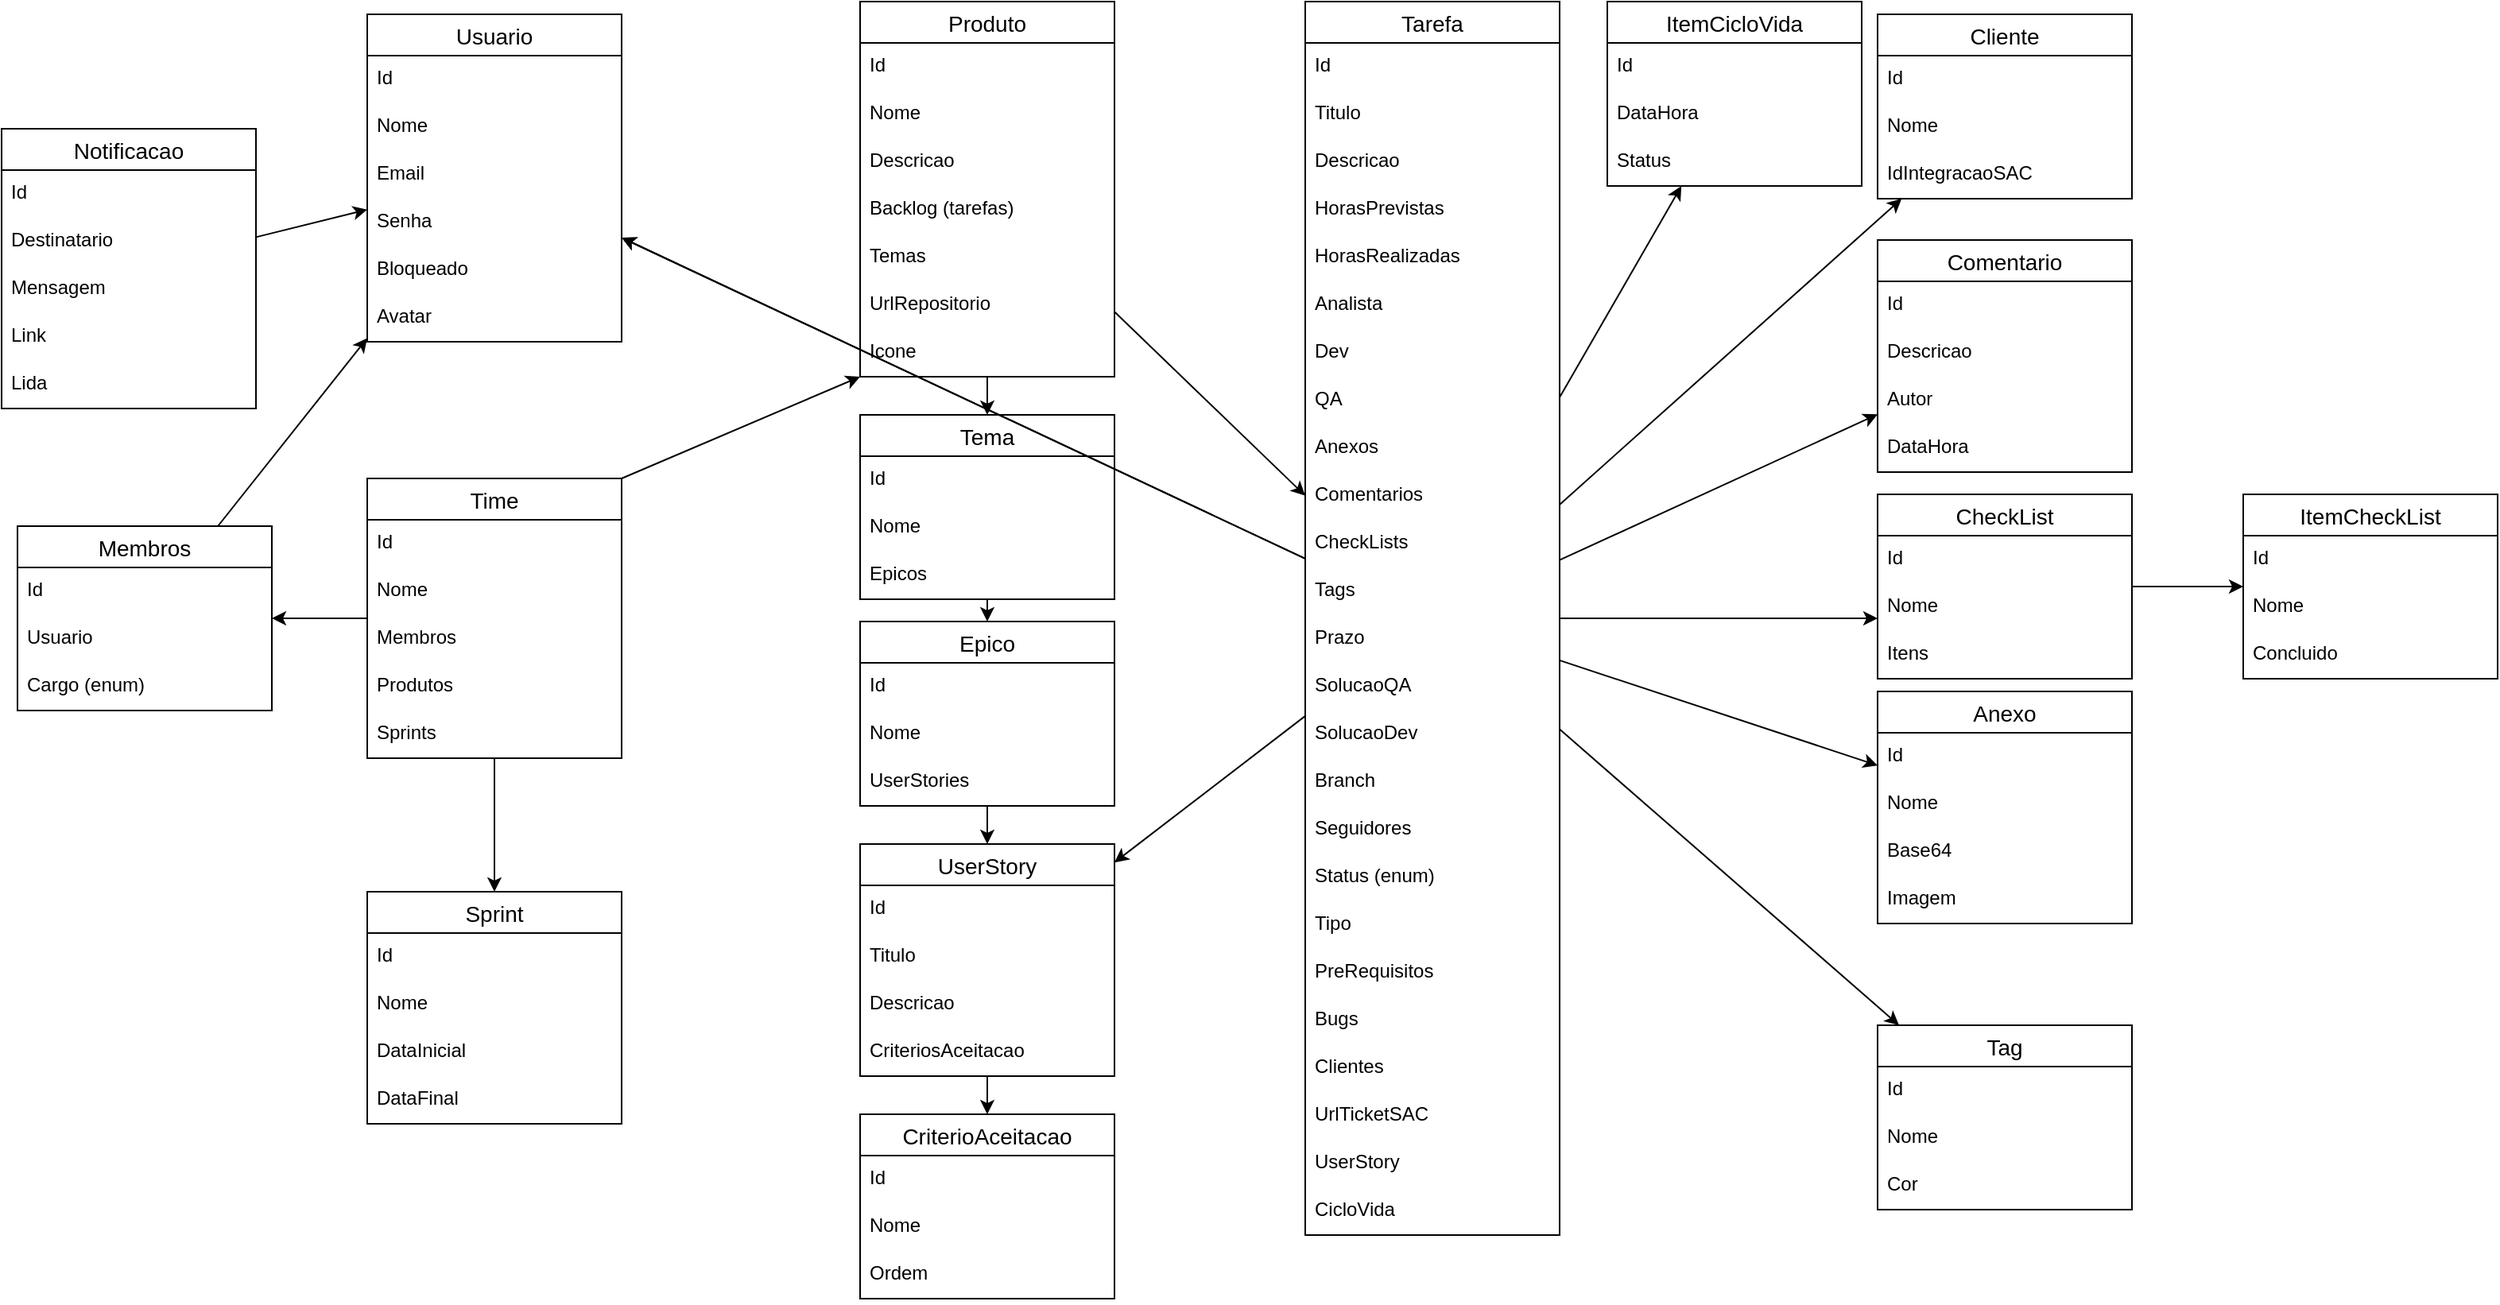 <mxfile version="17.1.2" type="github">
  <diagram id="evVnv_gE7u53RW09xMep" name="Page-1">
    <mxGraphModel dx="3043" dy="796" grid="1" gridSize="10" guides="1" tooltips="1" connect="1" arrows="1" fold="1" page="1" pageScale="1" pageWidth="1169" pageHeight="827" math="0" shadow="0">
      <root>
        <mxCell id="0" />
        <mxCell id="1" parent="0" />
        <mxCell id="BPTAGyS7gTEKAuUMEISQ-53" value="Sprint" style="swimlane;fontStyle=0;childLayout=stackLayout;horizontal=1;startSize=26;horizontalStack=0;resizeParent=1;resizeParentMax=0;resizeLast=0;collapsible=1;marginBottom=0;align=center;fontSize=14;" parent="1" vertex="1">
          <mxGeometry x="60" y="1140" width="160" height="146" as="geometry" />
        </mxCell>
        <mxCell id="BPTAGyS7gTEKAuUMEISQ-54" value="Id" style="text;strokeColor=none;fillColor=none;spacingLeft=4;spacingRight=4;overflow=hidden;rotatable=0;points=[[0,0.5],[1,0.5]];portConstraint=eastwest;fontSize=12;" parent="BPTAGyS7gTEKAuUMEISQ-53" vertex="1">
          <mxGeometry y="26" width="160" height="30" as="geometry" />
        </mxCell>
        <mxCell id="BPTAGyS7gTEKAuUMEISQ-55" value="Nome" style="text;strokeColor=none;fillColor=none;spacingLeft=4;spacingRight=4;overflow=hidden;rotatable=0;points=[[0,0.5],[1,0.5]];portConstraint=eastwest;fontSize=12;" parent="BPTAGyS7gTEKAuUMEISQ-53" vertex="1">
          <mxGeometry y="56" width="160" height="30" as="geometry" />
        </mxCell>
        <mxCell id="BPTAGyS7gTEKAuUMEISQ-56" value="DataInicial" style="text;strokeColor=none;fillColor=none;spacingLeft=4;spacingRight=4;overflow=hidden;rotatable=0;points=[[0,0.5],[1,0.5]];portConstraint=eastwest;fontSize=12;" parent="BPTAGyS7gTEKAuUMEISQ-53" vertex="1">
          <mxGeometry y="86" width="160" height="30" as="geometry" />
        </mxCell>
        <mxCell id="BPTAGyS7gTEKAuUMEISQ-57" value="DataFinal" style="text;strokeColor=none;fillColor=none;spacingLeft=4;spacingRight=4;overflow=hidden;rotatable=0;points=[[0,0.5],[1,0.5]];portConstraint=eastwest;fontSize=12;" parent="BPTAGyS7gTEKAuUMEISQ-53" vertex="1">
          <mxGeometry y="116" width="160" height="30" as="geometry" />
        </mxCell>
        <mxCell id="BPTAGyS7gTEKAuUMEISQ-120" style="edgeStyle=orthogonalEdgeStyle;rounded=0;orthogonalLoop=1;jettySize=auto;html=1;orthogonal=1;noEdgeStyle=1;" parent="1" source="BPTAGyS7gTEKAuUMEISQ-61" target="BPTAGyS7gTEKAuUMEISQ-116" edge="1">
          <mxGeometry relative="1" as="geometry" />
        </mxCell>
        <mxCell id="E9YZBtdmaV8ZGDmMiayN-1" style="edgeStyle=orthogonalEdgeStyle;rounded=0;orthogonalLoop=1;jettySize=auto;html=1;fontColor=#FF0000;noEdgeStyle=1;" parent="1" source="BPTAGyS7gTEKAuUMEISQ-61" target="BPTAGyS7gTEKAuUMEISQ-152" edge="1">
          <mxGeometry relative="1" as="geometry" />
        </mxCell>
        <mxCell id="BPTAGyS7gTEKAuUMEISQ-61" value="Produto" style="swimlane;fontStyle=0;childLayout=stackLayout;horizontal=1;startSize=26;horizontalStack=0;resizeParent=1;resizeParentMax=0;resizeLast=0;collapsible=1;marginBottom=0;align=center;fontSize=14;" parent="1" vertex="1">
          <mxGeometry x="370" y="580" width="160" height="236" as="geometry" />
        </mxCell>
        <mxCell id="BPTAGyS7gTEKAuUMEISQ-62" value="Id" style="text;strokeColor=none;fillColor=none;spacingLeft=4;spacingRight=4;overflow=hidden;rotatable=0;points=[[0,0.5],[1,0.5]];portConstraint=eastwest;fontSize=12;" parent="BPTAGyS7gTEKAuUMEISQ-61" vertex="1">
          <mxGeometry y="26" width="160" height="30" as="geometry" />
        </mxCell>
        <mxCell id="BPTAGyS7gTEKAuUMEISQ-63" value="Nome" style="text;strokeColor=none;fillColor=none;spacingLeft=4;spacingRight=4;overflow=hidden;rotatable=0;points=[[0,0.5],[1,0.5]];portConstraint=eastwest;fontSize=12;" parent="BPTAGyS7gTEKAuUMEISQ-61" vertex="1">
          <mxGeometry y="56" width="160" height="30" as="geometry" />
        </mxCell>
        <mxCell id="BPTAGyS7gTEKAuUMEISQ-205" value="Descricao" style="text;strokeColor=none;fillColor=none;spacingLeft=4;spacingRight=4;overflow=hidden;rotatable=0;points=[[0,0.5],[1,0.5]];portConstraint=eastwest;fontSize=12;" parent="BPTAGyS7gTEKAuUMEISQ-61" vertex="1">
          <mxGeometry y="86" width="160" height="30" as="geometry" />
        </mxCell>
        <mxCell id="BPTAGyS7gTEKAuUMEISQ-64" value="Backlog (tarefas)" style="text;strokeColor=none;fillColor=none;spacingLeft=4;spacingRight=4;overflow=hidden;rotatable=0;points=[[0,0.5],[1,0.5]];portConstraint=eastwest;fontSize=12;" parent="BPTAGyS7gTEKAuUMEISQ-61" vertex="1">
          <mxGeometry y="116" width="160" height="30" as="geometry" />
        </mxCell>
        <mxCell id="BPTAGyS7gTEKAuUMEISQ-119" value="Temas" style="text;strokeColor=none;fillColor=none;spacingLeft=4;spacingRight=4;overflow=hidden;rotatable=0;points=[[0,0.5],[1,0.5]];portConstraint=eastwest;fontSize=12;" parent="BPTAGyS7gTEKAuUMEISQ-61" vertex="1">
          <mxGeometry y="146" width="160" height="30" as="geometry" />
        </mxCell>
        <mxCell id="BPTAGyS7gTEKAuUMEISQ-204" value="UrlRepositorio" style="text;strokeColor=none;fillColor=none;spacingLeft=4;spacingRight=4;overflow=hidden;rotatable=0;points=[[0,0.5],[1,0.5]];portConstraint=eastwest;fontSize=12;" parent="BPTAGyS7gTEKAuUMEISQ-61" vertex="1">
          <mxGeometry y="176" width="160" height="30" as="geometry" />
        </mxCell>
        <mxCell id="E9YZBtdmaV8ZGDmMiayN-18" value="Icone" style="text;strokeColor=none;fillColor=none;spacingLeft=4;spacingRight=4;overflow=hidden;rotatable=0;points=[[0,0.5],[1,0.5]];portConstraint=eastwest;fontSize=12;" parent="BPTAGyS7gTEKAuUMEISQ-61" vertex="1">
          <mxGeometry y="206" width="160" height="30" as="geometry" />
        </mxCell>
        <mxCell id="BPTAGyS7gTEKAuUMEISQ-112" style="rounded=0;orthogonalLoop=1;jettySize=auto;html=1;orthogonal=1;edgeStyle=orthogonalEdgeStyle;noEdgeStyle=1;" parent="1" source="BPTAGyS7gTEKAuUMEISQ-77" target="BPTAGyS7gTEKAuUMEISQ-61" edge="1">
          <mxGeometry relative="1" as="geometry" />
        </mxCell>
        <mxCell id="BPTAGyS7gTEKAuUMEISQ-115" style="rounded=0;orthogonalLoop=1;jettySize=auto;html=1;orthogonal=1;edgeStyle=orthogonalEdgeStyle;noEdgeStyle=1;" parent="1" source="BPTAGyS7gTEKAuUMEISQ-77" target="BPTAGyS7gTEKAuUMEISQ-53" edge="1">
          <mxGeometry relative="1" as="geometry" />
        </mxCell>
        <mxCell id="2hVLNLB5utklD2JlO8YH-14" style="edgeStyle=none;rounded=0;orthogonalLoop=1;jettySize=auto;html=1;" edge="1" parent="1" source="BPTAGyS7gTEKAuUMEISQ-77" target="2hVLNLB5utklD2JlO8YH-8">
          <mxGeometry relative="1" as="geometry" />
        </mxCell>
        <mxCell id="BPTAGyS7gTEKAuUMEISQ-77" value="Time" style="swimlane;fontStyle=0;childLayout=stackLayout;horizontal=1;startSize=26;horizontalStack=0;resizeParent=1;resizeParentMax=0;resizeLast=0;collapsible=1;marginBottom=0;align=center;fontSize=14;" parent="1" vertex="1">
          <mxGeometry x="60" y="880" width="160" height="176" as="geometry" />
        </mxCell>
        <mxCell id="BPTAGyS7gTEKAuUMEISQ-78" value="Id" style="text;strokeColor=none;fillColor=none;spacingLeft=4;spacingRight=4;overflow=hidden;rotatable=0;points=[[0,0.5],[1,0.5]];portConstraint=eastwest;fontSize=12;" parent="BPTAGyS7gTEKAuUMEISQ-77" vertex="1">
          <mxGeometry y="26" width="160" height="30" as="geometry" />
        </mxCell>
        <mxCell id="BPTAGyS7gTEKAuUMEISQ-79" value="Nome" style="text;strokeColor=none;fillColor=none;spacingLeft=4;spacingRight=4;overflow=hidden;rotatable=0;points=[[0,0.5],[1,0.5]];portConstraint=eastwest;fontSize=12;" parent="BPTAGyS7gTEKAuUMEISQ-77" vertex="1">
          <mxGeometry y="56" width="160" height="30" as="geometry" />
        </mxCell>
        <mxCell id="BPTAGyS7gTEKAuUMEISQ-80" value="Membros" style="text;strokeColor=none;fillColor=none;spacingLeft=4;spacingRight=4;overflow=hidden;rotatable=0;points=[[0,0.5],[1,0.5]];portConstraint=eastwest;fontSize=12;" parent="BPTAGyS7gTEKAuUMEISQ-77" vertex="1">
          <mxGeometry y="86" width="160" height="30" as="geometry" />
        </mxCell>
        <mxCell id="BPTAGyS7gTEKAuUMEISQ-111" value="Produtos" style="text;strokeColor=none;fillColor=none;spacingLeft=4;spacingRight=4;overflow=hidden;rotatable=0;points=[[0,0.5],[1,0.5]];portConstraint=eastwest;fontSize=12;" parent="BPTAGyS7gTEKAuUMEISQ-77" vertex="1">
          <mxGeometry y="116" width="160" height="30" as="geometry" />
        </mxCell>
        <mxCell id="BPTAGyS7gTEKAuUMEISQ-113" value="Sprints" style="text;strokeColor=none;fillColor=none;spacingLeft=4;spacingRight=4;overflow=hidden;rotatable=0;points=[[0,0.5],[1,0.5]];portConstraint=eastwest;fontSize=12;" parent="BPTAGyS7gTEKAuUMEISQ-77" vertex="1">
          <mxGeometry y="146" width="160" height="30" as="geometry" />
        </mxCell>
        <mxCell id="BPTAGyS7gTEKAuUMEISQ-85" value="Usuario" style="swimlane;fontStyle=0;childLayout=stackLayout;horizontal=1;startSize=26;horizontalStack=0;resizeParent=1;resizeParentMax=0;resizeLast=0;collapsible=1;marginBottom=0;align=center;fontSize=14;" parent="1" vertex="1">
          <mxGeometry x="60" y="588" width="160" height="206" as="geometry" />
        </mxCell>
        <mxCell id="BPTAGyS7gTEKAuUMEISQ-86" value="Id" style="text;strokeColor=none;fillColor=none;spacingLeft=4;spacingRight=4;overflow=hidden;rotatable=0;points=[[0,0.5],[1,0.5]];portConstraint=eastwest;fontSize=12;" parent="BPTAGyS7gTEKAuUMEISQ-85" vertex="1">
          <mxGeometry y="26" width="160" height="30" as="geometry" />
        </mxCell>
        <mxCell id="BPTAGyS7gTEKAuUMEISQ-87" value="Nome" style="text;strokeColor=none;fillColor=none;spacingLeft=4;spacingRight=4;overflow=hidden;rotatable=0;points=[[0,0.5],[1,0.5]];portConstraint=eastwest;fontSize=12;" parent="BPTAGyS7gTEKAuUMEISQ-85" vertex="1">
          <mxGeometry y="56" width="160" height="30" as="geometry" />
        </mxCell>
        <mxCell id="BPTAGyS7gTEKAuUMEISQ-135" value="Email" style="text;strokeColor=none;fillColor=none;spacingLeft=4;spacingRight=4;overflow=hidden;rotatable=0;points=[[0,0.5],[1,0.5]];portConstraint=eastwest;fontSize=12;" parent="BPTAGyS7gTEKAuUMEISQ-85" vertex="1">
          <mxGeometry y="86" width="160" height="30" as="geometry" />
        </mxCell>
        <mxCell id="BPTAGyS7gTEKAuUMEISQ-136" value="Senha" style="text;strokeColor=none;fillColor=none;spacingLeft=4;spacingRight=4;overflow=hidden;rotatable=0;points=[[0,0.5],[1,0.5]];portConstraint=eastwest;fontSize=12;" parent="BPTAGyS7gTEKAuUMEISQ-85" vertex="1">
          <mxGeometry y="116" width="160" height="30" as="geometry" />
        </mxCell>
        <mxCell id="BPTAGyS7gTEKAuUMEISQ-137" value="Bloqueado" style="text;strokeColor=none;fillColor=none;spacingLeft=4;spacingRight=4;overflow=hidden;rotatable=0;points=[[0,0.5],[1,0.5]];portConstraint=eastwest;fontSize=12;" parent="BPTAGyS7gTEKAuUMEISQ-85" vertex="1">
          <mxGeometry y="146" width="160" height="30" as="geometry" />
        </mxCell>
        <mxCell id="E9YZBtdmaV8ZGDmMiayN-19" value="Avatar" style="text;strokeColor=none;fillColor=none;spacingLeft=4;spacingRight=4;overflow=hidden;rotatable=0;points=[[0,0.5],[1,0.5]];portConstraint=eastwest;fontSize=12;" parent="BPTAGyS7gTEKAuUMEISQ-85" vertex="1">
          <mxGeometry y="176" width="160" height="30" as="geometry" />
        </mxCell>
        <mxCell id="BPTAGyS7gTEKAuUMEISQ-125" style="edgeStyle=orthogonalEdgeStyle;rounded=0;orthogonalLoop=1;jettySize=auto;html=1;orthogonal=1;noEdgeStyle=1;" parent="1" source="BPTAGyS7gTEKAuUMEISQ-116" target="BPTAGyS7gTEKAuUMEISQ-121" edge="1">
          <mxGeometry relative="1" as="geometry" />
        </mxCell>
        <mxCell id="BPTAGyS7gTEKAuUMEISQ-116" value="Tema" style="swimlane;fontStyle=0;childLayout=stackLayout;horizontal=1;startSize=26;horizontalStack=0;resizeParent=1;resizeParentMax=0;resizeLast=0;collapsible=1;marginBottom=0;align=center;fontSize=14;" parent="1" vertex="1">
          <mxGeometry x="370" y="840" width="160" height="116" as="geometry" />
        </mxCell>
        <mxCell id="BPTAGyS7gTEKAuUMEISQ-117" value="Id" style="text;strokeColor=none;fillColor=none;spacingLeft=4;spacingRight=4;overflow=hidden;rotatable=0;points=[[0,0.5],[1,0.5]];portConstraint=eastwest;fontSize=12;" parent="BPTAGyS7gTEKAuUMEISQ-116" vertex="1">
          <mxGeometry y="26" width="160" height="30" as="geometry" />
        </mxCell>
        <mxCell id="BPTAGyS7gTEKAuUMEISQ-118" value="Nome" style="text;strokeColor=none;fillColor=none;spacingLeft=4;spacingRight=4;overflow=hidden;rotatable=0;points=[[0,0.5],[1,0.5]];portConstraint=eastwest;fontSize=12;" parent="BPTAGyS7gTEKAuUMEISQ-116" vertex="1">
          <mxGeometry y="56" width="160" height="30" as="geometry" />
        </mxCell>
        <mxCell id="BPTAGyS7gTEKAuUMEISQ-124" value="Epicos" style="text;strokeColor=none;fillColor=none;spacingLeft=4;spacingRight=4;overflow=hidden;rotatable=0;points=[[0,0.5],[1,0.5]];portConstraint=eastwest;fontSize=12;" parent="BPTAGyS7gTEKAuUMEISQ-116" vertex="1">
          <mxGeometry y="86" width="160" height="30" as="geometry" />
        </mxCell>
        <mxCell id="BPTAGyS7gTEKAuUMEISQ-129" style="edgeStyle=orthogonalEdgeStyle;rounded=0;orthogonalLoop=1;jettySize=auto;html=1;noEdgeStyle=1;orthogonal=1;" parent="1" source="BPTAGyS7gTEKAuUMEISQ-121" target="BPTAGyS7gTEKAuUMEISQ-126" edge="1">
          <mxGeometry relative="1" as="geometry">
            <Array as="points" />
          </mxGeometry>
        </mxCell>
        <mxCell id="BPTAGyS7gTEKAuUMEISQ-121" value="Epico" style="swimlane;fontStyle=0;childLayout=stackLayout;horizontal=1;startSize=26;horizontalStack=0;resizeParent=1;resizeParentMax=0;resizeLast=0;collapsible=1;marginBottom=0;align=center;fontSize=14;" parent="1" vertex="1">
          <mxGeometry x="370" y="970" width="160" height="116" as="geometry" />
        </mxCell>
        <mxCell id="BPTAGyS7gTEKAuUMEISQ-122" value="Id" style="text;strokeColor=none;fillColor=none;spacingLeft=4;spacingRight=4;overflow=hidden;rotatable=0;points=[[0,0.5],[1,0.5]];portConstraint=eastwest;fontSize=12;" parent="BPTAGyS7gTEKAuUMEISQ-121" vertex="1">
          <mxGeometry y="26" width="160" height="30" as="geometry" />
        </mxCell>
        <mxCell id="BPTAGyS7gTEKAuUMEISQ-123" value="Nome" style="text;strokeColor=none;fillColor=none;spacingLeft=4;spacingRight=4;overflow=hidden;rotatable=0;points=[[0,0.5],[1,0.5]];portConstraint=eastwest;fontSize=12;" parent="BPTAGyS7gTEKAuUMEISQ-121" vertex="1">
          <mxGeometry y="56" width="160" height="30" as="geometry" />
        </mxCell>
        <mxCell id="BPTAGyS7gTEKAuUMEISQ-130" value="UserStories" style="text;strokeColor=none;fillColor=none;spacingLeft=4;spacingRight=4;overflow=hidden;rotatable=0;points=[[0,0.5],[1,0.5]];portConstraint=eastwest;fontSize=12;" parent="BPTAGyS7gTEKAuUMEISQ-121" vertex="1">
          <mxGeometry y="86" width="160" height="30" as="geometry" />
        </mxCell>
        <mxCell id="BPTAGyS7gTEKAuUMEISQ-138" style="edgeStyle=orthogonalEdgeStyle;rounded=0;orthogonalLoop=1;jettySize=auto;html=1;noEdgeStyle=1;orthogonal=1;" parent="1" source="BPTAGyS7gTEKAuUMEISQ-126" target="BPTAGyS7gTEKAuUMEISQ-131" edge="1">
          <mxGeometry relative="1" as="geometry">
            <Array as="points" />
          </mxGeometry>
        </mxCell>
        <mxCell id="BPTAGyS7gTEKAuUMEISQ-126" value="UserStory" style="swimlane;fontStyle=0;childLayout=stackLayout;horizontal=1;startSize=26;horizontalStack=0;resizeParent=1;resizeParentMax=0;resizeLast=0;collapsible=1;marginBottom=0;align=center;fontSize=14;" parent="1" vertex="1">
          <mxGeometry x="370" y="1110" width="160" height="146" as="geometry" />
        </mxCell>
        <mxCell id="BPTAGyS7gTEKAuUMEISQ-127" value="Id" style="text;strokeColor=none;fillColor=none;spacingLeft=4;spacingRight=4;overflow=hidden;rotatable=0;points=[[0,0.5],[1,0.5]];portConstraint=eastwest;fontSize=12;" parent="BPTAGyS7gTEKAuUMEISQ-126" vertex="1">
          <mxGeometry y="26" width="160" height="30" as="geometry" />
        </mxCell>
        <mxCell id="BPTAGyS7gTEKAuUMEISQ-128" value="Titulo" style="text;strokeColor=none;fillColor=none;spacingLeft=4;spacingRight=4;overflow=hidden;rotatable=0;points=[[0,0.5],[1,0.5]];portConstraint=eastwest;fontSize=12;" parent="BPTAGyS7gTEKAuUMEISQ-126" vertex="1">
          <mxGeometry y="56" width="160" height="30" as="geometry" />
        </mxCell>
        <mxCell id="E9YZBtdmaV8ZGDmMiayN-13" value="Descricao" style="text;strokeColor=none;fillColor=none;spacingLeft=4;spacingRight=4;overflow=hidden;rotatable=0;points=[[0,0.5],[1,0.5]];portConstraint=eastwest;fontSize=12;" parent="BPTAGyS7gTEKAuUMEISQ-126" vertex="1">
          <mxGeometry y="86" width="160" height="30" as="geometry" />
        </mxCell>
        <mxCell id="BPTAGyS7gTEKAuUMEISQ-134" value="CriteriosAceitacao" style="text;strokeColor=none;fillColor=none;spacingLeft=4;spacingRight=4;overflow=hidden;rotatable=0;points=[[0,0.5],[1,0.5]];portConstraint=eastwest;fontSize=12;" parent="BPTAGyS7gTEKAuUMEISQ-126" vertex="1">
          <mxGeometry y="116" width="160" height="30" as="geometry" />
        </mxCell>
        <mxCell id="BPTAGyS7gTEKAuUMEISQ-131" value="CriterioAceitacao" style="swimlane;fontStyle=0;childLayout=stackLayout;horizontal=1;startSize=26;horizontalStack=0;resizeParent=1;resizeParentMax=0;resizeLast=0;collapsible=1;marginBottom=0;align=center;fontSize=14;" parent="1" vertex="1">
          <mxGeometry x="370" y="1280" width="160" height="116" as="geometry" />
        </mxCell>
        <mxCell id="BPTAGyS7gTEKAuUMEISQ-132" value="Id" style="text;strokeColor=none;fillColor=none;spacingLeft=4;spacingRight=4;overflow=hidden;rotatable=0;points=[[0,0.5],[1,0.5]];portConstraint=eastwest;fontSize=12;" parent="BPTAGyS7gTEKAuUMEISQ-131" vertex="1">
          <mxGeometry y="26" width="160" height="30" as="geometry" />
        </mxCell>
        <mxCell id="BPTAGyS7gTEKAuUMEISQ-133" value="Nome" style="text;strokeColor=none;fillColor=none;spacingLeft=4;spacingRight=4;overflow=hidden;rotatable=0;points=[[0,0.5],[1,0.5]];portConstraint=eastwest;fontSize=12;" parent="BPTAGyS7gTEKAuUMEISQ-131" vertex="1">
          <mxGeometry y="56" width="160" height="30" as="geometry" />
        </mxCell>
        <mxCell id="2hVLNLB5utklD2JlO8YH-24" value="Ordem" style="text;strokeColor=none;fillColor=none;spacingLeft=4;spacingRight=4;overflow=hidden;rotatable=0;points=[[0,0.5],[1,0.5]];portConstraint=eastwest;fontSize=12;" vertex="1" parent="BPTAGyS7gTEKAuUMEISQ-131">
          <mxGeometry y="86" width="160" height="30" as="geometry" />
        </mxCell>
        <mxCell id="BPTAGyS7gTEKAuUMEISQ-187" style="edgeStyle=orthogonalEdgeStyle;rounded=0;orthogonalLoop=1;jettySize=auto;html=1;fontColor=#FF0000;noEdgeStyle=1;orthogonal=1;" parent="1" source="BPTAGyS7gTEKAuUMEISQ-152" target="BPTAGyS7gTEKAuUMEISQ-183" edge="1">
          <mxGeometry relative="1" as="geometry">
            <Array as="points" />
          </mxGeometry>
        </mxCell>
        <mxCell id="E9YZBtdmaV8ZGDmMiayN-11" style="rounded=0;orthogonalLoop=1;jettySize=auto;html=1;fontColor=#FF0000;" parent="1" source="BPTAGyS7gTEKAuUMEISQ-152" target="BPTAGyS7gTEKAuUMEISQ-85" edge="1">
          <mxGeometry relative="1" as="geometry" />
        </mxCell>
        <mxCell id="BPTAGyS7gTEKAuUMEISQ-166" value="Anexo" style="swimlane;fontStyle=0;childLayout=stackLayout;horizontal=1;startSize=26;horizontalStack=0;resizeParent=1;resizeParentMax=0;resizeLast=0;collapsible=1;marginBottom=0;align=center;fontSize=14;" parent="1" vertex="1">
          <mxGeometry x="1010" y="1014" width="160" height="146" as="geometry" />
        </mxCell>
        <mxCell id="BPTAGyS7gTEKAuUMEISQ-167" value="Id" style="text;strokeColor=none;fillColor=none;spacingLeft=4;spacingRight=4;overflow=hidden;rotatable=0;points=[[0,0.5],[1,0.5]];portConstraint=eastwest;fontSize=12;" parent="BPTAGyS7gTEKAuUMEISQ-166" vertex="1">
          <mxGeometry y="26" width="160" height="30" as="geometry" />
        </mxCell>
        <mxCell id="BPTAGyS7gTEKAuUMEISQ-168" value="Nome" style="text;strokeColor=none;fillColor=none;spacingLeft=4;spacingRight=4;overflow=hidden;rotatable=0;points=[[0,0.5],[1,0.5]];portConstraint=eastwest;fontSize=12;" parent="BPTAGyS7gTEKAuUMEISQ-166" vertex="1">
          <mxGeometry y="56" width="160" height="30" as="geometry" />
        </mxCell>
        <mxCell id="BPTAGyS7gTEKAuUMEISQ-169" value="Base64" style="text;strokeColor=none;fillColor=none;spacingLeft=4;spacingRight=4;overflow=hidden;rotatable=0;points=[[0,0.5],[1,0.5]];portConstraint=eastwest;fontSize=12;" parent="BPTAGyS7gTEKAuUMEISQ-166" vertex="1">
          <mxGeometry y="86" width="160" height="30" as="geometry" />
        </mxCell>
        <mxCell id="BPTAGyS7gTEKAuUMEISQ-170" value="Imagem" style="text;strokeColor=none;fillColor=none;spacingLeft=4;spacingRight=4;overflow=hidden;rotatable=0;points=[[0,0.5],[1,0.5]];portConstraint=eastwest;fontSize=12;" parent="BPTAGyS7gTEKAuUMEISQ-166" vertex="1">
          <mxGeometry y="116" width="160" height="30" as="geometry" />
        </mxCell>
        <mxCell id="BPTAGyS7gTEKAuUMEISQ-173" value="Comentario" style="swimlane;fontStyle=0;childLayout=stackLayout;horizontal=1;startSize=26;horizontalStack=0;resizeParent=1;resizeParentMax=0;resizeLast=0;collapsible=1;marginBottom=0;align=center;fontSize=14;" parent="1" vertex="1">
          <mxGeometry x="1010" y="730" width="160" height="146" as="geometry" />
        </mxCell>
        <mxCell id="BPTAGyS7gTEKAuUMEISQ-174" value="Id" style="text;strokeColor=none;fillColor=none;spacingLeft=4;spacingRight=4;overflow=hidden;rotatable=0;points=[[0,0.5],[1,0.5]];portConstraint=eastwest;fontSize=12;" parent="BPTAGyS7gTEKAuUMEISQ-173" vertex="1">
          <mxGeometry y="26" width="160" height="30" as="geometry" />
        </mxCell>
        <mxCell id="BPTAGyS7gTEKAuUMEISQ-175" value="Descricao" style="text;strokeColor=none;fillColor=none;spacingLeft=4;spacingRight=4;overflow=hidden;rotatable=0;points=[[0,0.5],[1,0.5]];portConstraint=eastwest;fontSize=12;" parent="BPTAGyS7gTEKAuUMEISQ-173" vertex="1">
          <mxGeometry y="56" width="160" height="30" as="geometry" />
        </mxCell>
        <mxCell id="BPTAGyS7gTEKAuUMEISQ-178" value="Autor" style="text;strokeColor=none;fillColor=none;spacingLeft=4;spacingRight=4;overflow=hidden;rotatable=0;points=[[0,0.5],[1,0.5]];portConstraint=eastwest;fontSize=12;" parent="BPTAGyS7gTEKAuUMEISQ-173" vertex="1">
          <mxGeometry y="86" width="160" height="30" as="geometry" />
        </mxCell>
        <mxCell id="BPTAGyS7gTEKAuUMEISQ-179" value="DataHora" style="text;strokeColor=none;fillColor=none;spacingLeft=4;spacingRight=4;overflow=hidden;rotatable=0;points=[[0,0.5],[1,0.5]];portConstraint=eastwest;fontSize=12;" parent="BPTAGyS7gTEKAuUMEISQ-173" vertex="1">
          <mxGeometry y="116" width="160" height="30" as="geometry" />
        </mxCell>
        <mxCell id="2hVLNLB5utklD2JlO8YH-20" style="edgeStyle=none;rounded=0;orthogonalLoop=1;jettySize=auto;html=1;" edge="1" parent="1" source="BPTAGyS7gTEKAuUMEISQ-183" target="BPTAGyS7gTEKAuUMEISQ-189">
          <mxGeometry relative="1" as="geometry" />
        </mxCell>
        <mxCell id="BPTAGyS7gTEKAuUMEISQ-183" value="CheckList" style="swimlane;fontStyle=0;childLayout=stackLayout;horizontal=1;startSize=26;horizontalStack=0;resizeParent=1;resizeParentMax=0;resizeLast=0;collapsible=1;marginBottom=0;align=center;fontSize=14;" parent="1" vertex="1">
          <mxGeometry x="1010" y="890" width="160" height="116" as="geometry" />
        </mxCell>
        <mxCell id="BPTAGyS7gTEKAuUMEISQ-184" value="Id" style="text;strokeColor=none;fillColor=none;spacingLeft=4;spacingRight=4;overflow=hidden;rotatable=0;points=[[0,0.5],[1,0.5]];portConstraint=eastwest;fontSize=12;" parent="BPTAGyS7gTEKAuUMEISQ-183" vertex="1">
          <mxGeometry y="26" width="160" height="30" as="geometry" />
        </mxCell>
        <mxCell id="BPTAGyS7gTEKAuUMEISQ-185" value="Nome" style="text;strokeColor=none;fillColor=none;spacingLeft=4;spacingRight=4;overflow=hidden;rotatable=0;points=[[0,0.5],[1,0.5]];portConstraint=eastwest;fontSize=12;" parent="BPTAGyS7gTEKAuUMEISQ-183" vertex="1">
          <mxGeometry y="56" width="160" height="30" as="geometry" />
        </mxCell>
        <mxCell id="BPTAGyS7gTEKAuUMEISQ-193" value="Itens" style="text;strokeColor=none;fillColor=none;spacingLeft=4;spacingRight=4;overflow=hidden;rotatable=0;points=[[0,0.5],[1,0.5]];portConstraint=eastwest;fontSize=12;" parent="BPTAGyS7gTEKAuUMEISQ-183" vertex="1">
          <mxGeometry y="86" width="160" height="30" as="geometry" />
        </mxCell>
        <mxCell id="BPTAGyS7gTEKAuUMEISQ-189" value="ItemCheckList" style="swimlane;fontStyle=0;childLayout=stackLayout;horizontal=1;startSize=26;horizontalStack=0;resizeParent=1;resizeParentMax=0;resizeLast=0;collapsible=1;marginBottom=0;align=center;fontSize=14;" parent="1" vertex="1">
          <mxGeometry x="1240" y="890" width="160" height="116" as="geometry" />
        </mxCell>
        <mxCell id="BPTAGyS7gTEKAuUMEISQ-190" value="Id" style="text;strokeColor=none;fillColor=none;spacingLeft=4;spacingRight=4;overflow=hidden;rotatable=0;points=[[0,0.5],[1,0.5]];portConstraint=eastwest;fontSize=12;" parent="BPTAGyS7gTEKAuUMEISQ-189" vertex="1">
          <mxGeometry y="26" width="160" height="30" as="geometry" />
        </mxCell>
        <mxCell id="BPTAGyS7gTEKAuUMEISQ-191" value="Nome" style="text;strokeColor=none;fillColor=none;spacingLeft=4;spacingRight=4;overflow=hidden;rotatable=0;points=[[0,0.5],[1,0.5]];portConstraint=eastwest;fontSize=12;" parent="BPTAGyS7gTEKAuUMEISQ-189" vertex="1">
          <mxGeometry y="56" width="160" height="30" as="geometry" />
        </mxCell>
        <mxCell id="BPTAGyS7gTEKAuUMEISQ-192" value="Concluido" style="text;strokeColor=none;fillColor=none;spacingLeft=4;spacingRight=4;overflow=hidden;rotatable=0;points=[[0,0.5],[1,0.5]];portConstraint=eastwest;fontSize=12;" parent="BPTAGyS7gTEKAuUMEISQ-189" vertex="1">
          <mxGeometry y="86" width="160" height="30" as="geometry" />
        </mxCell>
        <mxCell id="BPTAGyS7gTEKAuUMEISQ-195" value="Tag" style="swimlane;fontStyle=0;childLayout=stackLayout;horizontal=1;startSize=26;horizontalStack=0;resizeParent=1;resizeParentMax=0;resizeLast=0;collapsible=1;marginBottom=0;align=center;fontSize=14;" parent="1" vertex="1">
          <mxGeometry x="1010" y="1224" width="160" height="116" as="geometry" />
        </mxCell>
        <mxCell id="BPTAGyS7gTEKAuUMEISQ-196" value="Id" style="text;strokeColor=none;fillColor=none;spacingLeft=4;spacingRight=4;overflow=hidden;rotatable=0;points=[[0,0.5],[1,0.5]];portConstraint=eastwest;fontSize=12;" parent="BPTAGyS7gTEKAuUMEISQ-195" vertex="1">
          <mxGeometry y="26" width="160" height="30" as="geometry" />
        </mxCell>
        <mxCell id="BPTAGyS7gTEKAuUMEISQ-197" value="Nome" style="text;strokeColor=none;fillColor=none;spacingLeft=4;spacingRight=4;overflow=hidden;rotatable=0;points=[[0,0.5],[1,0.5]];portConstraint=eastwest;fontSize=12;" parent="BPTAGyS7gTEKAuUMEISQ-195" vertex="1">
          <mxGeometry y="56" width="160" height="30" as="geometry" />
        </mxCell>
        <mxCell id="BPTAGyS7gTEKAuUMEISQ-198" value="Cor" style="text;strokeColor=none;fillColor=none;spacingLeft=4;spacingRight=4;overflow=hidden;rotatable=0;points=[[0,0.5],[1,0.5]];portConstraint=eastwest;fontSize=12;" parent="BPTAGyS7gTEKAuUMEISQ-195" vertex="1">
          <mxGeometry y="86" width="160" height="30" as="geometry" />
        </mxCell>
        <mxCell id="E9YZBtdmaV8ZGDmMiayN-21" style="edgeStyle=none;rounded=0;orthogonalLoop=1;jettySize=auto;html=1;fontColor=#FF0000;" parent="1" source="BPTAGyS7gTEKAuUMEISQ-152" target="BPTAGyS7gTEKAuUMEISQ-85" edge="1">
          <mxGeometry relative="1" as="geometry" />
        </mxCell>
        <mxCell id="2hVLNLB5utklD2JlO8YH-7" style="rounded=0;orthogonalLoop=1;jettySize=auto;html=1;" edge="1" parent="1" source="BPTAGyS7gTEKAuUMEISQ-152" target="2hVLNLB5utklD2JlO8YH-1">
          <mxGeometry relative="1" as="geometry" />
        </mxCell>
        <mxCell id="2hVLNLB5utklD2JlO8YH-19" style="edgeStyle=none;rounded=0;orthogonalLoop=1;jettySize=auto;html=1;" edge="1" parent="1" source="BPTAGyS7gTEKAuUMEISQ-152" target="BPTAGyS7gTEKAuUMEISQ-126">
          <mxGeometry relative="1" as="geometry" />
        </mxCell>
        <mxCell id="2hVLNLB5utklD2JlO8YH-21" style="edgeStyle=none;rounded=0;orthogonalLoop=1;jettySize=auto;html=1;" edge="1" parent="1" source="BPTAGyS7gTEKAuUMEISQ-152" target="BPTAGyS7gTEKAuUMEISQ-173">
          <mxGeometry relative="1" as="geometry" />
        </mxCell>
        <mxCell id="2hVLNLB5utklD2JlO8YH-22" style="edgeStyle=none;rounded=0;orthogonalLoop=1;jettySize=auto;html=1;" edge="1" parent="1" source="BPTAGyS7gTEKAuUMEISQ-152" target="BPTAGyS7gTEKAuUMEISQ-166">
          <mxGeometry relative="1" as="geometry" />
        </mxCell>
        <mxCell id="2hVLNLB5utklD2JlO8YH-30" style="edgeStyle=none;rounded=0;orthogonalLoop=1;jettySize=auto;html=1;" edge="1" parent="1" source="BPTAGyS7gTEKAuUMEISQ-152" target="2hVLNLB5utklD2JlO8YH-25">
          <mxGeometry relative="1" as="geometry" />
        </mxCell>
        <mxCell id="2hVLNLB5utklD2JlO8YH-31" style="edgeStyle=none;rounded=0;orthogonalLoop=1;jettySize=auto;html=1;" edge="1" parent="1" source="BPTAGyS7gTEKAuUMEISQ-152" target="BPTAGyS7gTEKAuUMEISQ-195">
          <mxGeometry relative="1" as="geometry" />
        </mxCell>
        <mxCell id="BPTAGyS7gTEKAuUMEISQ-152" value="Tarefa" style="swimlane;fontStyle=0;childLayout=stackLayout;horizontal=1;startSize=26;horizontalStack=0;resizeParent=1;resizeParentMax=0;resizeLast=0;collapsible=1;marginBottom=0;align=center;fontSize=14;" parent="1" vertex="1">
          <mxGeometry x="650" y="580" width="160" height="776" as="geometry" />
        </mxCell>
        <mxCell id="BPTAGyS7gTEKAuUMEISQ-153" value="Id" style="text;strokeColor=none;fillColor=none;spacingLeft=4;spacingRight=4;overflow=hidden;rotatable=0;points=[[0,0.5],[1,0.5]];portConstraint=eastwest;fontSize=12;" parent="BPTAGyS7gTEKAuUMEISQ-152" vertex="1">
          <mxGeometry y="26" width="160" height="30" as="geometry" />
        </mxCell>
        <mxCell id="BPTAGyS7gTEKAuUMEISQ-154" value="Titulo" style="text;strokeColor=none;fillColor=none;spacingLeft=4;spacingRight=4;overflow=hidden;rotatable=0;points=[[0,0.5],[1,0.5]];portConstraint=eastwest;fontSize=12;" parent="BPTAGyS7gTEKAuUMEISQ-152" vertex="1">
          <mxGeometry y="56" width="160" height="30" as="geometry" />
        </mxCell>
        <mxCell id="BPTAGyS7gTEKAuUMEISQ-162" value="Descricao" style="text;strokeColor=none;fillColor=none;spacingLeft=4;spacingRight=4;overflow=hidden;rotatable=0;points=[[0,0.5],[1,0.5]];portConstraint=eastwest;fontSize=12;" parent="BPTAGyS7gTEKAuUMEISQ-152" vertex="1">
          <mxGeometry y="86" width="160" height="30" as="geometry" />
        </mxCell>
        <mxCell id="BPTAGyS7gTEKAuUMEISQ-160" value="HorasPrevistas" style="text;strokeColor=none;fillColor=none;spacingLeft=4;spacingRight=4;overflow=hidden;rotatable=0;points=[[0,0.5],[1,0.5]];portConstraint=eastwest;fontSize=12;" parent="BPTAGyS7gTEKAuUMEISQ-152" vertex="1">
          <mxGeometry y="116" width="160" height="30" as="geometry" />
        </mxCell>
        <mxCell id="BPTAGyS7gTEKAuUMEISQ-161" value="HorasRealizadas" style="text;strokeColor=none;fillColor=none;spacingLeft=4;spacingRight=4;overflow=hidden;rotatable=0;points=[[0,0.5],[1,0.5]];portConstraint=eastwest;fontSize=12;" parent="BPTAGyS7gTEKAuUMEISQ-152" vertex="1">
          <mxGeometry y="146" width="160" height="30" as="geometry" />
        </mxCell>
        <mxCell id="BPTAGyS7gTEKAuUMEISQ-165" value="Analista" style="text;strokeColor=none;fillColor=none;spacingLeft=4;spacingRight=4;overflow=hidden;rotatable=0;points=[[0,0.5],[1,0.5]];portConstraint=eastwest;fontSize=12;" parent="BPTAGyS7gTEKAuUMEISQ-152" vertex="1">
          <mxGeometry y="176" width="160" height="30" as="geometry" />
        </mxCell>
        <mxCell id="BPTAGyS7gTEKAuUMEISQ-163" value="Dev" style="text;strokeColor=none;fillColor=none;spacingLeft=4;spacingRight=4;overflow=hidden;rotatable=0;points=[[0,0.5],[1,0.5]];portConstraint=eastwest;fontSize=12;" parent="BPTAGyS7gTEKAuUMEISQ-152" vertex="1">
          <mxGeometry y="206" width="160" height="30" as="geometry" />
        </mxCell>
        <mxCell id="BPTAGyS7gTEKAuUMEISQ-164" value="QA" style="text;strokeColor=none;fillColor=none;spacingLeft=4;spacingRight=4;overflow=hidden;rotatable=0;points=[[0,0.5],[1,0.5]];portConstraint=eastwest;fontSize=12;" parent="BPTAGyS7gTEKAuUMEISQ-152" vertex="1">
          <mxGeometry y="236" width="160" height="30" as="geometry" />
        </mxCell>
        <mxCell id="BPTAGyS7gTEKAuUMEISQ-171" value="Anexos" style="text;strokeColor=none;fillColor=none;spacingLeft=4;spacingRight=4;overflow=hidden;rotatable=0;points=[[0,0.5],[1,0.5]];portConstraint=eastwest;fontSize=12;" parent="BPTAGyS7gTEKAuUMEISQ-152" vertex="1">
          <mxGeometry y="266" width="160" height="30" as="geometry" />
        </mxCell>
        <mxCell id="BPTAGyS7gTEKAuUMEISQ-181" value="Comentarios" style="text;strokeColor=none;fillColor=none;spacingLeft=4;spacingRight=4;overflow=hidden;rotatable=0;points=[[0,0.5],[1,0.5]];portConstraint=eastwest;fontSize=12;" parent="BPTAGyS7gTEKAuUMEISQ-152" vertex="1">
          <mxGeometry y="296" width="160" height="30" as="geometry" />
        </mxCell>
        <mxCell id="BPTAGyS7gTEKAuUMEISQ-188" value="CheckLists" style="text;strokeColor=none;fillColor=none;spacingLeft=4;spacingRight=4;overflow=hidden;rotatable=0;points=[[0,0.5],[1,0.5]];portConstraint=eastwest;fontSize=12;" parent="BPTAGyS7gTEKAuUMEISQ-152" vertex="1">
          <mxGeometry y="326" width="160" height="30" as="geometry" />
        </mxCell>
        <mxCell id="BPTAGyS7gTEKAuUMEISQ-199" value="Tags" style="text;strokeColor=none;fillColor=none;spacingLeft=4;spacingRight=4;overflow=hidden;rotatable=0;points=[[0,0.5],[1,0.5]];portConstraint=eastwest;fontSize=12;" parent="BPTAGyS7gTEKAuUMEISQ-152" vertex="1">
          <mxGeometry y="356" width="160" height="30" as="geometry" />
        </mxCell>
        <mxCell id="BPTAGyS7gTEKAuUMEISQ-201" value="Prazo" style="text;strokeColor=none;fillColor=none;spacingLeft=4;spacingRight=4;overflow=hidden;rotatable=0;points=[[0,0.5],[1,0.5]];portConstraint=eastwest;fontSize=12;" parent="BPTAGyS7gTEKAuUMEISQ-152" vertex="1">
          <mxGeometry y="386" width="160" height="30" as="geometry" />
        </mxCell>
        <mxCell id="2hVLNLB5utklD2JlO8YH-50" value="SolucaoQA" style="text;strokeColor=none;fillColor=none;spacingLeft=4;spacingRight=4;overflow=hidden;rotatable=0;points=[[0,0.5],[1,0.5]];portConstraint=eastwest;fontSize=12;" vertex="1" parent="BPTAGyS7gTEKAuUMEISQ-152">
          <mxGeometry y="416" width="160" height="30" as="geometry" />
        </mxCell>
        <mxCell id="BPTAGyS7gTEKAuUMEISQ-202" value="SolucaoDev" style="text;strokeColor=none;fillColor=none;spacingLeft=4;spacingRight=4;overflow=hidden;rotatable=0;points=[[0,0.5],[1,0.5]];portConstraint=eastwest;fontSize=12;" parent="BPTAGyS7gTEKAuUMEISQ-152" vertex="1">
          <mxGeometry y="446" width="160" height="30" as="geometry" />
        </mxCell>
        <mxCell id="BPTAGyS7gTEKAuUMEISQ-203" value="Branch" style="text;strokeColor=none;fillColor=none;spacingLeft=4;spacingRight=4;overflow=hidden;rotatable=0;points=[[0,0.5],[1,0.5]];portConstraint=eastwest;fontSize=12;" parent="BPTAGyS7gTEKAuUMEISQ-152" vertex="1">
          <mxGeometry y="476" width="160" height="30" as="geometry" />
        </mxCell>
        <mxCell id="E9YZBtdmaV8ZGDmMiayN-10" value="Seguidores" style="text;strokeColor=none;fillColor=none;spacingLeft=4;spacingRight=4;overflow=hidden;rotatable=0;points=[[0,0.5],[1,0.5]];portConstraint=eastwest;fontSize=12;" parent="BPTAGyS7gTEKAuUMEISQ-152" vertex="1">
          <mxGeometry y="506" width="160" height="30" as="geometry" />
        </mxCell>
        <mxCell id="E9YZBtdmaV8ZGDmMiayN-12" value="Status (enum)" style="text;strokeColor=none;fillColor=none;spacingLeft=4;spacingRight=4;overflow=hidden;rotatable=0;points=[[0,0.5],[1,0.5]];portConstraint=eastwest;fontSize=12;" parent="BPTAGyS7gTEKAuUMEISQ-152" vertex="1">
          <mxGeometry y="536" width="160" height="30" as="geometry" />
        </mxCell>
        <mxCell id="E9YZBtdmaV8ZGDmMiayN-14" value="Tipo" style="text;strokeColor=none;fillColor=none;spacingLeft=4;spacingRight=4;overflow=hidden;rotatable=0;points=[[0,0.5],[1,0.5]];portConstraint=eastwest;fontSize=12;" parent="BPTAGyS7gTEKAuUMEISQ-152" vertex="1">
          <mxGeometry y="566" width="160" height="30" as="geometry" />
        </mxCell>
        <mxCell id="E9YZBtdmaV8ZGDmMiayN-15" value="PreRequisitos" style="text;strokeColor=none;fillColor=none;spacingLeft=4;spacingRight=4;overflow=hidden;rotatable=0;points=[[0,0.5],[1,0.5]];portConstraint=eastwest;fontSize=12;" parent="BPTAGyS7gTEKAuUMEISQ-152" vertex="1">
          <mxGeometry y="596" width="160" height="30" as="geometry" />
        </mxCell>
        <mxCell id="E9YZBtdmaV8ZGDmMiayN-17" value="Bugs" style="text;strokeColor=none;fillColor=none;spacingLeft=4;spacingRight=4;overflow=hidden;rotatable=0;points=[[0,0.5],[1,0.5]];portConstraint=eastwest;fontSize=12;" parent="BPTAGyS7gTEKAuUMEISQ-152" vertex="1">
          <mxGeometry y="626" width="160" height="30" as="geometry" />
        </mxCell>
        <mxCell id="2hVLNLB5utklD2JlO8YH-6" value="Clientes" style="text;strokeColor=none;fillColor=none;spacingLeft=4;spacingRight=4;overflow=hidden;rotatable=0;points=[[0,0.5],[1,0.5]];portConstraint=eastwest;fontSize=12;" vertex="1" parent="BPTAGyS7gTEKAuUMEISQ-152">
          <mxGeometry y="656" width="160" height="30" as="geometry" />
        </mxCell>
        <mxCell id="2hVLNLB5utklD2JlO8YH-17" value="UrlTicketSAC" style="text;strokeColor=none;fillColor=none;spacingLeft=4;spacingRight=4;overflow=hidden;rotatable=0;points=[[0,0.5],[1,0.5]];portConstraint=eastwest;fontSize=12;" vertex="1" parent="BPTAGyS7gTEKAuUMEISQ-152">
          <mxGeometry y="686" width="160" height="30" as="geometry" />
        </mxCell>
        <mxCell id="2hVLNLB5utklD2JlO8YH-18" value="UserStory" style="text;strokeColor=none;fillColor=none;spacingLeft=4;spacingRight=4;overflow=hidden;rotatable=0;points=[[0,0.5],[1,0.5]];portConstraint=eastwest;fontSize=12;" vertex="1" parent="BPTAGyS7gTEKAuUMEISQ-152">
          <mxGeometry y="716" width="160" height="30" as="geometry" />
        </mxCell>
        <mxCell id="2hVLNLB5utklD2JlO8YH-29" value="CicloVida" style="text;strokeColor=none;fillColor=none;spacingLeft=4;spacingRight=4;overflow=hidden;rotatable=0;points=[[0,0.5],[1,0.5]];portConstraint=eastwest;fontSize=12;" vertex="1" parent="BPTAGyS7gTEKAuUMEISQ-152">
          <mxGeometry y="746" width="160" height="30" as="geometry" />
        </mxCell>
        <mxCell id="2hVLNLB5utklD2JlO8YH-1" value="Cliente" style="swimlane;fontStyle=0;childLayout=stackLayout;horizontal=1;startSize=26;horizontalStack=0;resizeParent=1;resizeParentMax=0;resizeLast=0;collapsible=1;marginBottom=0;align=center;fontSize=14;" vertex="1" parent="1">
          <mxGeometry x="1010" y="588" width="160" height="116" as="geometry" />
        </mxCell>
        <mxCell id="2hVLNLB5utklD2JlO8YH-2" value="Id" style="text;strokeColor=none;fillColor=none;spacingLeft=4;spacingRight=4;overflow=hidden;rotatable=0;points=[[0,0.5],[1,0.5]];portConstraint=eastwest;fontSize=12;" vertex="1" parent="2hVLNLB5utklD2JlO8YH-1">
          <mxGeometry y="26" width="160" height="30" as="geometry" />
        </mxCell>
        <mxCell id="2hVLNLB5utklD2JlO8YH-3" value="Nome" style="text;strokeColor=none;fillColor=none;spacingLeft=4;spacingRight=4;overflow=hidden;rotatable=0;points=[[0,0.5],[1,0.5]];portConstraint=eastwest;fontSize=12;" vertex="1" parent="2hVLNLB5utklD2JlO8YH-1">
          <mxGeometry y="56" width="160" height="30" as="geometry" />
        </mxCell>
        <mxCell id="2hVLNLB5utklD2JlO8YH-23" value="IdIntegracaoSAC" style="text;strokeColor=none;fillColor=none;spacingLeft=4;spacingRight=4;overflow=hidden;rotatable=0;points=[[0,0.5],[1,0.5]];portConstraint=eastwest;fontSize=12;" vertex="1" parent="2hVLNLB5utklD2JlO8YH-1">
          <mxGeometry y="86" width="160" height="30" as="geometry" />
        </mxCell>
        <mxCell id="2hVLNLB5utklD2JlO8YH-15" style="edgeStyle=none;rounded=0;orthogonalLoop=1;jettySize=auto;html=1;" edge="1" parent="1" source="2hVLNLB5utklD2JlO8YH-8" target="BPTAGyS7gTEKAuUMEISQ-85">
          <mxGeometry relative="1" as="geometry" />
        </mxCell>
        <mxCell id="2hVLNLB5utklD2JlO8YH-8" value="Membros" style="swimlane;fontStyle=0;childLayout=stackLayout;horizontal=1;startSize=26;horizontalStack=0;resizeParent=1;resizeParentMax=0;resizeLast=0;collapsible=1;marginBottom=0;align=center;fontSize=14;" vertex="1" parent="1">
          <mxGeometry x="-160" y="910" width="160" height="116" as="geometry" />
        </mxCell>
        <mxCell id="2hVLNLB5utklD2JlO8YH-9" value="Id" style="text;strokeColor=none;fillColor=none;spacingLeft=4;spacingRight=4;overflow=hidden;rotatable=0;points=[[0,0.5],[1,0.5]];portConstraint=eastwest;fontSize=12;" vertex="1" parent="2hVLNLB5utklD2JlO8YH-8">
          <mxGeometry y="26" width="160" height="30" as="geometry" />
        </mxCell>
        <mxCell id="2hVLNLB5utklD2JlO8YH-10" value="Usuario" style="text;strokeColor=none;fillColor=none;spacingLeft=4;spacingRight=4;overflow=hidden;rotatable=0;points=[[0,0.5],[1,0.5]];portConstraint=eastwest;fontSize=12;" vertex="1" parent="2hVLNLB5utklD2JlO8YH-8">
          <mxGeometry y="56" width="160" height="30" as="geometry" />
        </mxCell>
        <mxCell id="2hVLNLB5utklD2JlO8YH-13" value="Cargo (enum)" style="text;strokeColor=none;fillColor=none;spacingLeft=4;spacingRight=4;overflow=hidden;rotatable=0;points=[[0,0.5],[1,0.5]];portConstraint=eastwest;fontSize=12;" vertex="1" parent="2hVLNLB5utklD2JlO8YH-8">
          <mxGeometry y="86" width="160" height="30" as="geometry" />
        </mxCell>
        <mxCell id="2hVLNLB5utklD2JlO8YH-25" value="ItemCicloVida" style="swimlane;fontStyle=0;childLayout=stackLayout;horizontal=1;startSize=26;horizontalStack=0;resizeParent=1;resizeParentMax=0;resizeLast=0;collapsible=1;marginBottom=0;align=center;fontSize=14;" vertex="1" parent="1">
          <mxGeometry x="840" y="580" width="160" height="116" as="geometry" />
        </mxCell>
        <mxCell id="2hVLNLB5utklD2JlO8YH-26" value="Id" style="text;strokeColor=none;fillColor=none;spacingLeft=4;spacingRight=4;overflow=hidden;rotatable=0;points=[[0,0.5],[1,0.5]];portConstraint=eastwest;fontSize=12;" vertex="1" parent="2hVLNLB5utklD2JlO8YH-25">
          <mxGeometry y="26" width="160" height="30" as="geometry" />
        </mxCell>
        <mxCell id="2hVLNLB5utklD2JlO8YH-27" value="DataHora" style="text;strokeColor=none;fillColor=none;spacingLeft=4;spacingRight=4;overflow=hidden;rotatable=0;points=[[0,0.5],[1,0.5]];portConstraint=eastwest;fontSize=12;" vertex="1" parent="2hVLNLB5utklD2JlO8YH-25">
          <mxGeometry y="56" width="160" height="30" as="geometry" />
        </mxCell>
        <mxCell id="2hVLNLB5utklD2JlO8YH-28" value="Status" style="text;strokeColor=none;fillColor=none;spacingLeft=4;spacingRight=4;overflow=hidden;rotatable=0;points=[[0,0.5],[1,0.5]];portConstraint=eastwest;fontSize=12;" vertex="1" parent="2hVLNLB5utklD2JlO8YH-25">
          <mxGeometry y="86" width="160" height="30" as="geometry" />
        </mxCell>
        <mxCell id="2hVLNLB5utklD2JlO8YH-57" style="edgeStyle=none;rounded=0;orthogonalLoop=1;jettySize=auto;html=1;" edge="1" parent="1" source="2hVLNLB5utklD2JlO8YH-51" target="BPTAGyS7gTEKAuUMEISQ-85">
          <mxGeometry relative="1" as="geometry" />
        </mxCell>
        <mxCell id="2hVLNLB5utklD2JlO8YH-51" value="Notificacao" style="swimlane;fontStyle=0;childLayout=stackLayout;horizontal=1;startSize=26;horizontalStack=0;resizeParent=1;resizeParentMax=0;resizeLast=0;collapsible=1;marginBottom=0;align=center;fontSize=14;" vertex="1" parent="1">
          <mxGeometry x="-170" y="660" width="160" height="176" as="geometry" />
        </mxCell>
        <mxCell id="2hVLNLB5utklD2JlO8YH-52" value="Id" style="text;strokeColor=none;fillColor=none;spacingLeft=4;spacingRight=4;overflow=hidden;rotatable=0;points=[[0,0.5],[1,0.5]];portConstraint=eastwest;fontSize=12;" vertex="1" parent="2hVLNLB5utklD2JlO8YH-51">
          <mxGeometry y="26" width="160" height="30" as="geometry" />
        </mxCell>
        <mxCell id="2hVLNLB5utklD2JlO8YH-53" value="Destinatario" style="text;strokeColor=none;fillColor=none;spacingLeft=4;spacingRight=4;overflow=hidden;rotatable=0;points=[[0,0.5],[1,0.5]];portConstraint=eastwest;fontSize=12;" vertex="1" parent="2hVLNLB5utklD2JlO8YH-51">
          <mxGeometry y="56" width="160" height="30" as="geometry" />
        </mxCell>
        <mxCell id="2hVLNLB5utklD2JlO8YH-54" value="Mensagem" style="text;strokeColor=none;fillColor=none;spacingLeft=4;spacingRight=4;overflow=hidden;rotatable=0;points=[[0,0.5],[1,0.5]];portConstraint=eastwest;fontSize=12;" vertex="1" parent="2hVLNLB5utklD2JlO8YH-51">
          <mxGeometry y="86" width="160" height="30" as="geometry" />
        </mxCell>
        <mxCell id="2hVLNLB5utklD2JlO8YH-55" value="Link" style="text;strokeColor=none;fillColor=none;spacingLeft=4;spacingRight=4;overflow=hidden;rotatable=0;points=[[0,0.5],[1,0.5]];portConstraint=eastwest;fontSize=12;" vertex="1" parent="2hVLNLB5utklD2JlO8YH-51">
          <mxGeometry y="116" width="160" height="30" as="geometry" />
        </mxCell>
        <mxCell id="2hVLNLB5utklD2JlO8YH-56" value="Lida" style="text;strokeColor=none;fillColor=none;spacingLeft=4;spacingRight=4;overflow=hidden;rotatable=0;points=[[0,0.5],[1,0.5]];portConstraint=eastwest;fontSize=12;" vertex="1" parent="2hVLNLB5utklD2JlO8YH-51">
          <mxGeometry y="146" width="160" height="30" as="geometry" />
        </mxCell>
      </root>
    </mxGraphModel>
  </diagram>
</mxfile>
